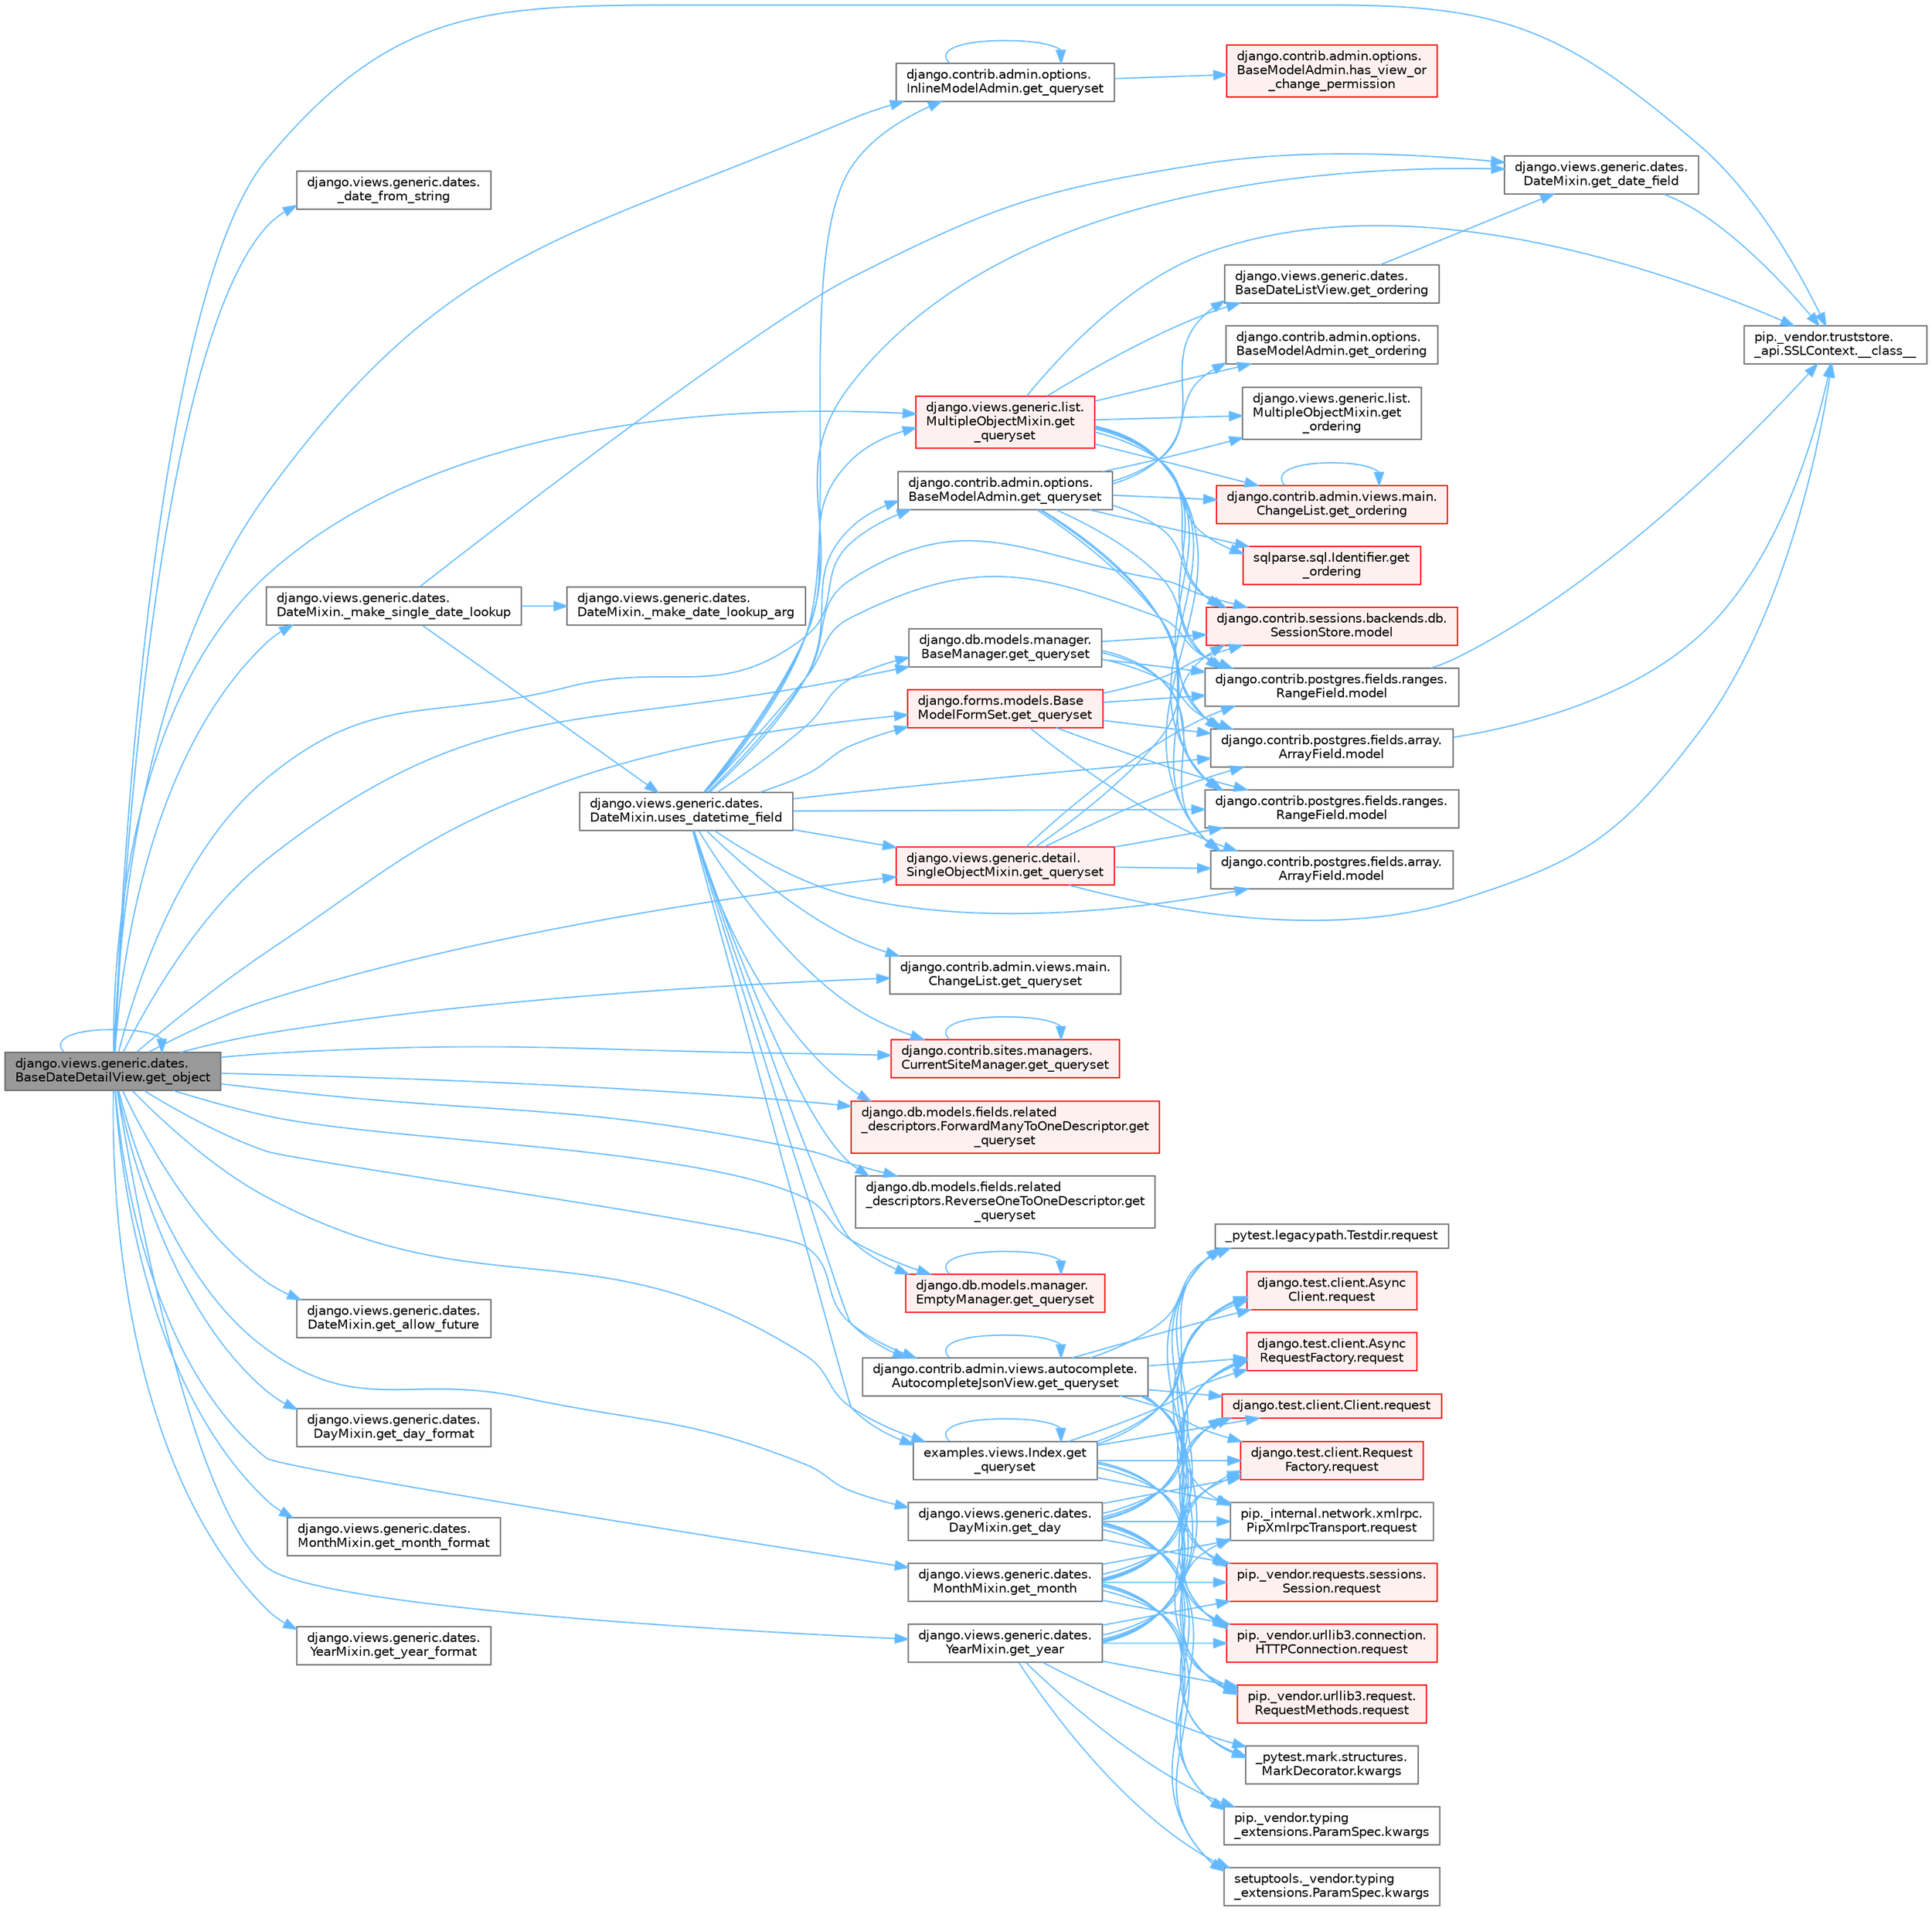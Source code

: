 digraph "django.views.generic.dates.BaseDateDetailView.get_object"
{
 // LATEX_PDF_SIZE
  bgcolor="transparent";
  edge [fontname=Helvetica,fontsize=10,labelfontname=Helvetica,labelfontsize=10];
  node [fontname=Helvetica,fontsize=10,shape=box,height=0.2,width=0.4];
  rankdir="LR";
  Node1 [id="Node000001",label="django.views.generic.dates.\lBaseDateDetailView.get_object",height=0.2,width=0.4,color="gray40", fillcolor="grey60", style="filled", fontcolor="black",tooltip=" "];
  Node1 -> Node2 [id="edge1_Node000001_Node000002",color="steelblue1",style="solid",tooltip=" "];
  Node2 [id="Node000002",label="pip._vendor.truststore.\l_api.SSLContext.__class__",height=0.2,width=0.4,color="grey40", fillcolor="white", style="filled",URL="$classpip_1_1__vendor_1_1truststore_1_1__api_1_1_s_s_l_context.html#a530861514f31eabaa3f513557d6e66de",tooltip=" "];
  Node1 -> Node3 [id="edge2_Node000001_Node000003",color="steelblue1",style="solid",tooltip=" "];
  Node3 [id="Node000003",label="django.views.generic.dates.\l_date_from_string",height=0.2,width=0.4,color="grey40", fillcolor="white", style="filled",URL="$namespacedjango_1_1views_1_1generic_1_1dates.html#a0f782cacbbe0293a4a4a092343b5ac5f",tooltip=" "];
  Node1 -> Node4 [id="edge3_Node000001_Node000004",color="steelblue1",style="solid",tooltip=" "];
  Node4 [id="Node000004",label="django.views.generic.dates.\lDateMixin._make_single_date_lookup",height=0.2,width=0.4,color="grey40", fillcolor="white", style="filled",URL="$classdjango_1_1views_1_1generic_1_1dates_1_1_date_mixin.html#ac17fc80d601666765dd9751d4b5e065d",tooltip=" "];
  Node4 -> Node5 [id="edge4_Node000004_Node000005",color="steelblue1",style="solid",tooltip=" "];
  Node5 [id="Node000005",label="django.views.generic.dates.\lDateMixin._make_date_lookup_arg",height=0.2,width=0.4,color="grey40", fillcolor="white", style="filled",URL="$classdjango_1_1views_1_1generic_1_1dates_1_1_date_mixin.html#aac7dd5ad67e178e80dd82a095f80b848",tooltip=" "];
  Node4 -> Node6 [id="edge5_Node000004_Node000006",color="steelblue1",style="solid",tooltip=" "];
  Node6 [id="Node000006",label="django.views.generic.dates.\lDateMixin.get_date_field",height=0.2,width=0.4,color="grey40", fillcolor="white", style="filled",URL="$classdjango_1_1views_1_1generic_1_1dates_1_1_date_mixin.html#a5effe594d56a85727190cc91ef894526",tooltip=" "];
  Node6 -> Node2 [id="edge6_Node000006_Node000002",color="steelblue1",style="solid",tooltip=" "];
  Node4 -> Node7 [id="edge7_Node000004_Node000007",color="steelblue1",style="solid",tooltip=" "];
  Node7 [id="Node000007",label="django.views.generic.dates.\lDateMixin.uses_datetime_field",height=0.2,width=0.4,color="grey40", fillcolor="white", style="filled",URL="$classdjango_1_1views_1_1generic_1_1dates_1_1_date_mixin.html#a1fb37f57858e32a16ec5b6328ae68adb",tooltip=" "];
  Node7 -> Node6 [id="edge8_Node000007_Node000006",color="steelblue1",style="solid",tooltip=" "];
  Node7 -> Node8 [id="edge9_Node000007_Node000008",color="steelblue1",style="solid",tooltip=" "];
  Node8 [id="Node000008",label="django.contrib.admin.options.\lBaseModelAdmin.get_queryset",height=0.2,width=0.4,color="grey40", fillcolor="white", style="filled",URL="$classdjango_1_1contrib_1_1admin_1_1options_1_1_base_model_admin.html#a785da85de69766ce5f736de0e4de80c5",tooltip=" "];
  Node8 -> Node9 [id="edge10_Node000008_Node000009",color="steelblue1",style="solid",tooltip=" "];
  Node9 [id="Node000009",label="django.contrib.admin.options.\lBaseModelAdmin.get_ordering",height=0.2,width=0.4,color="grey40", fillcolor="white", style="filled",URL="$classdjango_1_1contrib_1_1admin_1_1options_1_1_base_model_admin.html#a8b06248f6c601bed9bcfc951f653cb72",tooltip=" "];
  Node8 -> Node10 [id="edge11_Node000008_Node000010",color="steelblue1",style="solid",tooltip=" "];
  Node10 [id="Node000010",label="django.contrib.admin.views.main.\lChangeList.get_ordering",height=0.2,width=0.4,color="red", fillcolor="#FFF0F0", style="filled",URL="$classdjango_1_1contrib_1_1admin_1_1views_1_1main_1_1_change_list.html#a87413968b7e496bc20cdc428329a8f93",tooltip=" "];
  Node10 -> Node10 [id="edge12_Node000010_Node000010",color="steelblue1",style="solid",tooltip=" "];
  Node8 -> Node21 [id="edge13_Node000008_Node000021",color="steelblue1",style="solid",tooltip=" "];
  Node21 [id="Node000021",label="django.views.generic.dates.\lBaseDateListView.get_ordering",height=0.2,width=0.4,color="grey40", fillcolor="white", style="filled",URL="$classdjango_1_1views_1_1generic_1_1dates_1_1_base_date_list_view.html#a0ec2128f4273a0b80fa32b44d71725ea",tooltip=" "];
  Node21 -> Node6 [id="edge14_Node000021_Node000006",color="steelblue1",style="solid",tooltip=" "];
  Node8 -> Node22 [id="edge15_Node000008_Node000022",color="steelblue1",style="solid",tooltip=" "];
  Node22 [id="Node000022",label="django.views.generic.list.\lMultipleObjectMixin.get\l_ordering",height=0.2,width=0.4,color="grey40", fillcolor="white", style="filled",URL="$classdjango_1_1views_1_1generic_1_1list_1_1_multiple_object_mixin.html#a8ba6071eb9a7bab04795550b0a3628c6",tooltip=" "];
  Node8 -> Node23 [id="edge16_Node000008_Node000023",color="steelblue1",style="solid",tooltip=" "];
  Node23 [id="Node000023",label="sqlparse.sql.Identifier.get\l_ordering",height=0.2,width=0.4,color="red", fillcolor="#FFF0F0", style="filled",URL="$classsqlparse_1_1sql_1_1_identifier.html#a6e06ea438171fb096466ae06a2b2f69f",tooltip=" "];
  Node8 -> Node14 [id="edge17_Node000008_Node000014",color="steelblue1",style="solid",tooltip=" "];
  Node14 [id="Node000014",label="django.contrib.postgres.fields.array.\lArrayField.model",height=0.2,width=0.4,color="grey40", fillcolor="white", style="filled",URL="$classdjango_1_1contrib_1_1postgres_1_1fields_1_1array_1_1_array_field.html#a4402eef4c4784e00671c9f229481f4c1",tooltip=" "];
  Node14 -> Node2 [id="edge18_Node000014_Node000002",color="steelblue1",style="solid",tooltip=" "];
  Node8 -> Node15 [id="edge19_Node000008_Node000015",color="steelblue1",style="solid",tooltip=" "];
  Node15 [id="Node000015",label="django.contrib.postgres.fields.array.\lArrayField.model",height=0.2,width=0.4,color="grey40", fillcolor="white", style="filled",URL="$classdjango_1_1contrib_1_1postgres_1_1fields_1_1array_1_1_array_field.html#a50a2796de85f960ca282b56ef2d9446c",tooltip=" "];
  Node8 -> Node16 [id="edge20_Node000008_Node000016",color="steelblue1",style="solid",tooltip=" "];
  Node16 [id="Node000016",label="django.contrib.postgres.fields.ranges.\lRangeField.model",height=0.2,width=0.4,color="grey40", fillcolor="white", style="filled",URL="$classdjango_1_1contrib_1_1postgres_1_1fields_1_1ranges_1_1_range_field.html#aa38c2bbd1bad0c8f9b0315ee468867a2",tooltip=" "];
  Node16 -> Node2 [id="edge21_Node000016_Node000002",color="steelblue1",style="solid",tooltip=" "];
  Node8 -> Node17 [id="edge22_Node000008_Node000017",color="steelblue1",style="solid",tooltip=" "];
  Node17 [id="Node000017",label="django.contrib.postgres.fields.ranges.\lRangeField.model",height=0.2,width=0.4,color="grey40", fillcolor="white", style="filled",URL="$classdjango_1_1contrib_1_1postgres_1_1fields_1_1ranges_1_1_range_field.html#a91b36827f010affd1ff89569cf40d1af",tooltip=" "];
  Node8 -> Node18 [id="edge23_Node000008_Node000018",color="steelblue1",style="solid",tooltip=" "];
  Node18 [id="Node000018",label="django.contrib.sessions.backends.db.\lSessionStore.model",height=0.2,width=0.4,color="red", fillcolor="#FFF0F0", style="filled",URL="$classdjango_1_1contrib_1_1sessions_1_1backends_1_1db_1_1_session_store.html#af52cfb4371af389c8bd4a6780274c403",tooltip=" "];
  Node7 -> Node26 [id="edge24_Node000007_Node000026",color="steelblue1",style="solid",tooltip=" "];
  Node26 [id="Node000026",label="django.contrib.admin.options.\lInlineModelAdmin.get_queryset",height=0.2,width=0.4,color="grey40", fillcolor="white", style="filled",URL="$classdjango_1_1contrib_1_1admin_1_1options_1_1_inline_model_admin.html#a9248f5d82a336087e911b7ebc8729ffd",tooltip=" "];
  Node26 -> Node26 [id="edge25_Node000026_Node000026",color="steelblue1",style="solid",tooltip=" "];
  Node26 -> Node27 [id="edge26_Node000026_Node000027",color="steelblue1",style="solid",tooltip=" "];
  Node27 [id="Node000027",label="django.contrib.admin.options.\lBaseModelAdmin.has_view_or\l_change_permission",height=0.2,width=0.4,color="red", fillcolor="#FFF0F0", style="filled",URL="$classdjango_1_1contrib_1_1admin_1_1options_1_1_base_model_admin.html#a218c5fb68fadfcf6e8e49172ad1d317c",tooltip=" "];
  Node7 -> Node33 [id="edge27_Node000007_Node000033",color="steelblue1",style="solid",tooltip=" "];
  Node33 [id="Node000033",label="django.contrib.admin.views.autocomplete.\lAutocompleteJsonView.get_queryset",height=0.2,width=0.4,color="grey40", fillcolor="white", style="filled",URL="$classdjango_1_1contrib_1_1admin_1_1views_1_1autocomplete_1_1_autocomplete_json_view.html#a6eb5abbd3b2e8b252a4ce9ca2680f3d3",tooltip=" "];
  Node33 -> Node33 [id="edge28_Node000033_Node000033",color="steelblue1",style="solid",tooltip=" "];
  Node33 -> Node34 [id="edge29_Node000033_Node000034",color="steelblue1",style="solid",tooltip=" "];
  Node34 [id="Node000034",label="_pytest.legacypath.Testdir.request",height=0.2,width=0.4,color="grey40", fillcolor="white", style="filled",URL="$class__pytest_1_1legacypath_1_1_testdir.html#a0e10c900efcd764da85254119e4d64c4",tooltip=" "];
  Node33 -> Node35 [id="edge30_Node000033_Node000035",color="steelblue1",style="solid",tooltip=" "];
  Node35 [id="Node000035",label="django.test.client.Async\lClient.request",height=0.2,width=0.4,color="red", fillcolor="#FFF0F0", style="filled",URL="$classdjango_1_1test_1_1client_1_1_async_client.html#a891cc2f6b81dcf3583bbbde8d21a713a",tooltip=" "];
  Node33 -> Node37 [id="edge31_Node000033_Node000037",color="steelblue1",style="solid",tooltip=" "];
  Node37 [id="Node000037",label="django.test.client.Async\lRequestFactory.request",height=0.2,width=0.4,color="red", fillcolor="#FFF0F0", style="filled",URL="$classdjango_1_1test_1_1client_1_1_async_request_factory.html#aab026845547a4c2d9203b8710b90f6cd",tooltip=" "];
  Node33 -> Node38 [id="edge32_Node000033_Node000038",color="steelblue1",style="solid",tooltip=" "];
  Node38 [id="Node000038",label="django.test.client.Client.request",height=0.2,width=0.4,color="red", fillcolor="#FFF0F0", style="filled",URL="$classdjango_1_1test_1_1client_1_1_client.html#a2f51c5251142ab6503937051936e33fa",tooltip=" "];
  Node33 -> Node493 [id="edge33_Node000033_Node000493",color="steelblue1",style="solid",tooltip=" "];
  Node493 [id="Node000493",label="django.test.client.Request\lFactory.request",height=0.2,width=0.4,color="red", fillcolor="#FFF0F0", style="filled",URL="$classdjango_1_1test_1_1client_1_1_request_factory.html#adae411ab0df6839c5364b647e4dc63ad",tooltip=" "];
  Node33 -> Node494 [id="edge34_Node000033_Node000494",color="steelblue1",style="solid",tooltip=" "];
  Node494 [id="Node000494",label="pip._internal.network.xmlrpc.\lPipXmlrpcTransport.request",height=0.2,width=0.4,color="grey40", fillcolor="white", style="filled",URL="$classpip_1_1__internal_1_1network_1_1xmlrpc_1_1_pip_xmlrpc_transport.html#a91d1ed180fbf8bcc25f6747a72614c5f",tooltip=" "];
  Node33 -> Node495 [id="edge35_Node000033_Node000495",color="steelblue1",style="solid",tooltip=" "];
  Node495 [id="Node000495",label="pip._vendor.requests.sessions.\lSession.request",height=0.2,width=0.4,color="red", fillcolor="#FFF0F0", style="filled",URL="$classpip_1_1__vendor_1_1requests_1_1sessions_1_1_session.html#a3dddfa16e93faa1a1a553936d913482b",tooltip=" "];
  Node33 -> Node1011 [id="edge36_Node000033_Node001011",color="steelblue1",style="solid",tooltip=" "];
  Node1011 [id="Node001011",label="pip._vendor.urllib3.connection.\lHTTPConnection.request",height=0.2,width=0.4,color="red", fillcolor="#FFF0F0", style="filled",URL="$classpip_1_1__vendor_1_1urllib3_1_1connection_1_1_h_t_t_p_connection.html#a67e552c4d242e4169bdf7319269a417f",tooltip=" "];
  Node33 -> Node1013 [id="edge37_Node000033_Node001013",color="steelblue1",style="solid",tooltip=" "];
  Node1013 [id="Node001013",label="pip._vendor.urllib3.request.\lRequestMethods.request",height=0.2,width=0.4,color="red", fillcolor="#FFF0F0", style="filled",URL="$classpip_1_1__vendor_1_1urllib3_1_1request_1_1_request_methods.html#a73541f2f0edc7df7413b043e33c69e7f",tooltip=" "];
  Node7 -> Node2831 [id="edge38_Node000007_Node002831",color="steelblue1",style="solid",tooltip=" "];
  Node2831 [id="Node002831",label="django.contrib.admin.views.main.\lChangeList.get_queryset",height=0.2,width=0.4,color="grey40", fillcolor="white", style="filled",URL="$classdjango_1_1contrib_1_1admin_1_1views_1_1main_1_1_change_list.html#a269abeb8e01762183e40a5133a41151d",tooltip=" "];
  Node7 -> Node2832 [id="edge39_Node000007_Node002832",color="steelblue1",style="solid",tooltip=" "];
  Node2832 [id="Node002832",label="django.contrib.sites.managers.\lCurrentSiteManager.get_queryset",height=0.2,width=0.4,color="red", fillcolor="#FFF0F0", style="filled",URL="$classdjango_1_1contrib_1_1sites_1_1managers_1_1_current_site_manager.html#a1889434ddf70c93854e44489319c1a1f",tooltip=" "];
  Node2832 -> Node2832 [id="edge40_Node002832_Node002832",color="steelblue1",style="solid",tooltip=" "];
  Node7 -> Node2833 [id="edge41_Node000007_Node002833",color="steelblue1",style="solid",tooltip=" "];
  Node2833 [id="Node002833",label="django.db.models.fields.related\l_descriptors.ForwardManyToOneDescriptor.get\l_queryset",height=0.2,width=0.4,color="red", fillcolor="#FFF0F0", style="filled",URL="$classdjango_1_1db_1_1models_1_1fields_1_1related__descriptors_1_1_forward_many_to_one_descriptor.html#aac7cf3069f240b0e4553d803b419cf7d",tooltip=" "];
  Node7 -> Node2834 [id="edge42_Node000007_Node002834",color="steelblue1",style="solid",tooltip=" "];
  Node2834 [id="Node002834",label="django.db.models.fields.related\l_descriptors.ReverseOneToOneDescriptor.get\l_queryset",height=0.2,width=0.4,color="grey40", fillcolor="white", style="filled",URL="$classdjango_1_1db_1_1models_1_1fields_1_1related__descriptors_1_1_reverse_one_to_one_descriptor.html#a04bede0cb722d44ace129e00e85081a3",tooltip=" "];
  Node7 -> Node2835 [id="edge43_Node000007_Node002835",color="steelblue1",style="solid",tooltip=" "];
  Node2835 [id="Node002835",label="django.db.models.manager.\lBaseManager.get_queryset",height=0.2,width=0.4,color="grey40", fillcolor="white", style="filled",URL="$classdjango_1_1db_1_1models_1_1manager_1_1_base_manager.html#a358c9a085a30a278b31e784dac7a52ef",tooltip="PROXIES TO QUERYSET #."];
  Node2835 -> Node14 [id="edge44_Node002835_Node000014",color="steelblue1",style="solid",tooltip=" "];
  Node2835 -> Node15 [id="edge45_Node002835_Node000015",color="steelblue1",style="solid",tooltip=" "];
  Node2835 -> Node16 [id="edge46_Node002835_Node000016",color="steelblue1",style="solid",tooltip=" "];
  Node2835 -> Node17 [id="edge47_Node002835_Node000017",color="steelblue1",style="solid",tooltip=" "];
  Node2835 -> Node18 [id="edge48_Node002835_Node000018",color="steelblue1",style="solid",tooltip=" "];
  Node7 -> Node2836 [id="edge49_Node000007_Node002836",color="steelblue1",style="solid",tooltip=" "];
  Node2836 [id="Node002836",label="django.db.models.manager.\lEmptyManager.get_queryset",height=0.2,width=0.4,color="red", fillcolor="#FFF0F0", style="filled",URL="$classdjango_1_1db_1_1models_1_1manager_1_1_empty_manager.html#a2a2df8fcd071f937c6ee484d4ee1d539",tooltip=" "];
  Node2836 -> Node2836 [id="edge50_Node002836_Node002836",color="steelblue1",style="solid",tooltip=" "];
  Node7 -> Node2838 [id="edge51_Node000007_Node002838",color="steelblue1",style="solid",tooltip=" "];
  Node2838 [id="Node002838",label="django.forms.models.Base\lModelFormSet.get_queryset",height=0.2,width=0.4,color="red", fillcolor="#FFF0F0", style="filled",URL="$classdjango_1_1forms_1_1models_1_1_base_model_form_set.html#adbf92e8bd967e15a87f0fa40d2826143",tooltip=" "];
  Node2838 -> Node14 [id="edge52_Node002838_Node000014",color="steelblue1",style="solid",tooltip=" "];
  Node2838 -> Node15 [id="edge53_Node002838_Node000015",color="steelblue1",style="solid",tooltip=" "];
  Node2838 -> Node16 [id="edge54_Node002838_Node000016",color="steelblue1",style="solid",tooltip=" "];
  Node2838 -> Node17 [id="edge55_Node002838_Node000017",color="steelblue1",style="solid",tooltip=" "];
  Node2838 -> Node18 [id="edge56_Node002838_Node000018",color="steelblue1",style="solid",tooltip=" "];
  Node7 -> Node2839 [id="edge57_Node000007_Node002839",color="steelblue1",style="solid",tooltip=" "];
  Node2839 [id="Node002839",label="django.views.generic.detail.\lSingleObjectMixin.get_queryset",height=0.2,width=0.4,color="red", fillcolor="#FFF0F0", style="filled",URL="$classdjango_1_1views_1_1generic_1_1detail_1_1_single_object_mixin.html#a29e41db704214851315dd3e87c4d843e",tooltip=" "];
  Node2839 -> Node2 [id="edge58_Node002839_Node000002",color="steelblue1",style="solid",tooltip=" "];
  Node2839 -> Node14 [id="edge59_Node002839_Node000014",color="steelblue1",style="solid",tooltip=" "];
  Node2839 -> Node15 [id="edge60_Node002839_Node000015",color="steelblue1",style="solid",tooltip=" "];
  Node2839 -> Node16 [id="edge61_Node002839_Node000016",color="steelblue1",style="solid",tooltip=" "];
  Node2839 -> Node17 [id="edge62_Node002839_Node000017",color="steelblue1",style="solid",tooltip=" "];
  Node2839 -> Node18 [id="edge63_Node002839_Node000018",color="steelblue1",style="solid",tooltip=" "];
  Node7 -> Node2840 [id="edge64_Node000007_Node002840",color="steelblue1",style="solid",tooltip=" "];
  Node2840 [id="Node002840",label="django.views.generic.list.\lMultipleObjectMixin.get\l_queryset",height=0.2,width=0.4,color="red", fillcolor="#FFF0F0", style="filled",URL="$classdjango_1_1views_1_1generic_1_1list_1_1_multiple_object_mixin.html#a7ceb7f310a7a0d7fedfb90f1f2b5c226",tooltip=" "];
  Node2840 -> Node2 [id="edge65_Node002840_Node000002",color="steelblue1",style="solid",tooltip=" "];
  Node2840 -> Node9 [id="edge66_Node002840_Node000009",color="steelblue1",style="solid",tooltip=" "];
  Node2840 -> Node10 [id="edge67_Node002840_Node000010",color="steelblue1",style="solid",tooltip=" "];
  Node2840 -> Node21 [id="edge68_Node002840_Node000021",color="steelblue1",style="solid",tooltip=" "];
  Node2840 -> Node22 [id="edge69_Node002840_Node000022",color="steelblue1",style="solid",tooltip=" "];
  Node2840 -> Node23 [id="edge70_Node002840_Node000023",color="steelblue1",style="solid",tooltip=" "];
  Node2840 -> Node14 [id="edge71_Node002840_Node000014",color="steelblue1",style="solid",tooltip=" "];
  Node2840 -> Node15 [id="edge72_Node002840_Node000015",color="steelblue1",style="solid",tooltip=" "];
  Node2840 -> Node16 [id="edge73_Node002840_Node000016",color="steelblue1",style="solid",tooltip=" "];
  Node2840 -> Node17 [id="edge74_Node002840_Node000017",color="steelblue1",style="solid",tooltip=" "];
  Node2840 -> Node18 [id="edge75_Node002840_Node000018",color="steelblue1",style="solid",tooltip=" "];
  Node7 -> Node2841 [id="edge76_Node000007_Node002841",color="steelblue1",style="solid",tooltip=" "];
  Node2841 [id="Node002841",label="examples.views.Index.get\l_queryset",height=0.2,width=0.4,color="grey40", fillcolor="white", style="filled",URL="$classexamples_1_1views_1_1_index.html#a288026bb9059b37dca786922296dfcd3",tooltip=" "];
  Node2841 -> Node2841 [id="edge77_Node002841_Node002841",color="steelblue1",style="solid",tooltip=" "];
  Node2841 -> Node34 [id="edge78_Node002841_Node000034",color="steelblue1",style="solid",tooltip=" "];
  Node2841 -> Node35 [id="edge79_Node002841_Node000035",color="steelblue1",style="solid",tooltip=" "];
  Node2841 -> Node37 [id="edge80_Node002841_Node000037",color="steelblue1",style="solid",tooltip=" "];
  Node2841 -> Node38 [id="edge81_Node002841_Node000038",color="steelblue1",style="solid",tooltip=" "];
  Node2841 -> Node493 [id="edge82_Node002841_Node000493",color="steelblue1",style="solid",tooltip=" "];
  Node2841 -> Node494 [id="edge83_Node002841_Node000494",color="steelblue1",style="solid",tooltip=" "];
  Node2841 -> Node495 [id="edge84_Node002841_Node000495",color="steelblue1",style="solid",tooltip=" "];
  Node2841 -> Node1011 [id="edge85_Node002841_Node001011",color="steelblue1",style="solid",tooltip=" "];
  Node2841 -> Node1013 [id="edge86_Node002841_Node001013",color="steelblue1",style="solid",tooltip=" "];
  Node7 -> Node14 [id="edge87_Node000007_Node000014",color="steelblue1",style="solid",tooltip=" "];
  Node7 -> Node15 [id="edge88_Node000007_Node000015",color="steelblue1",style="solid",tooltip=" "];
  Node7 -> Node16 [id="edge89_Node000007_Node000016",color="steelblue1",style="solid",tooltip=" "];
  Node7 -> Node17 [id="edge90_Node000007_Node000017",color="steelblue1",style="solid",tooltip=" "];
  Node7 -> Node18 [id="edge91_Node000007_Node000018",color="steelblue1",style="solid",tooltip=" "];
  Node1 -> Node4530 [id="edge92_Node000001_Node004530",color="steelblue1",style="solid",tooltip=" "];
  Node4530 [id="Node004530",label="django.views.generic.dates.\lDateMixin.get_allow_future",height=0.2,width=0.4,color="grey40", fillcolor="white", style="filled",URL="$classdjango_1_1views_1_1generic_1_1dates_1_1_date_mixin.html#a51b9feb091392d6570890a63779c1e6b",tooltip=" "];
  Node1 -> Node4531 [id="edge93_Node000001_Node004531",color="steelblue1",style="solid",tooltip=" "];
  Node4531 [id="Node004531",label="django.views.generic.dates.\lDayMixin.get_day",height=0.2,width=0.4,color="grey40", fillcolor="white", style="filled",URL="$classdjango_1_1views_1_1generic_1_1dates_1_1_day_mixin.html#a410db285b705518118df478a63fc572a",tooltip=" "];
  Node4531 -> Node818 [id="edge94_Node004531_Node000818",color="steelblue1",style="solid",tooltip=" "];
  Node818 [id="Node000818",label="_pytest.mark.structures.\lMarkDecorator.kwargs",height=0.2,width=0.4,color="grey40", fillcolor="white", style="filled",URL="$class__pytest_1_1mark_1_1structures_1_1_mark_decorator.html#a07868e83e39f7b31121b611e3627a77c",tooltip=" "];
  Node4531 -> Node819 [id="edge95_Node004531_Node000819",color="steelblue1",style="solid",tooltip=" "];
  Node819 [id="Node000819",label="pip._vendor.typing\l_extensions.ParamSpec.kwargs",height=0.2,width=0.4,color="grey40", fillcolor="white", style="filled",URL="$classpip_1_1__vendor_1_1typing__extensions_1_1_param_spec.html#a7533d6714916929b5b3c9ba8f94f1f90",tooltip=" "];
  Node4531 -> Node820 [id="edge96_Node004531_Node000820",color="steelblue1",style="solid",tooltip=" "];
  Node820 [id="Node000820",label="setuptools._vendor.typing\l_extensions.ParamSpec.kwargs",height=0.2,width=0.4,color="grey40", fillcolor="white", style="filled",URL="$classsetuptools_1_1__vendor_1_1typing__extensions_1_1_param_spec.html#a3ffadc8575bdbfca5ad02298256b6213",tooltip=" "];
  Node4531 -> Node34 [id="edge97_Node004531_Node000034",color="steelblue1",style="solid",tooltip=" "];
  Node4531 -> Node35 [id="edge98_Node004531_Node000035",color="steelblue1",style="solid",tooltip=" "];
  Node4531 -> Node37 [id="edge99_Node004531_Node000037",color="steelblue1",style="solid",tooltip=" "];
  Node4531 -> Node38 [id="edge100_Node004531_Node000038",color="steelblue1",style="solid",tooltip=" "];
  Node4531 -> Node493 [id="edge101_Node004531_Node000493",color="steelblue1",style="solid",tooltip=" "];
  Node4531 -> Node494 [id="edge102_Node004531_Node000494",color="steelblue1",style="solid",tooltip=" "];
  Node4531 -> Node495 [id="edge103_Node004531_Node000495",color="steelblue1",style="solid",tooltip=" "];
  Node4531 -> Node1011 [id="edge104_Node004531_Node001011",color="steelblue1",style="solid",tooltip=" "];
  Node4531 -> Node1013 [id="edge105_Node004531_Node001013",color="steelblue1",style="solid",tooltip=" "];
  Node1 -> Node4532 [id="edge106_Node000001_Node004532",color="steelblue1",style="solid",tooltip=" "];
  Node4532 [id="Node004532",label="django.views.generic.dates.\lDayMixin.get_day_format",height=0.2,width=0.4,color="grey40", fillcolor="white", style="filled",URL="$classdjango_1_1views_1_1generic_1_1dates_1_1_day_mixin.html#aaf4335b347fbca8eb579d231442a64b7",tooltip=" "];
  Node1 -> Node4533 [id="edge107_Node000001_Node004533",color="steelblue1",style="solid",tooltip=" "];
  Node4533 [id="Node004533",label="django.views.generic.dates.\lMonthMixin.get_month",height=0.2,width=0.4,color="grey40", fillcolor="white", style="filled",URL="$classdjango_1_1views_1_1generic_1_1dates_1_1_month_mixin.html#add54a3d80358c6e643ac264d97d4f2a7",tooltip=" "];
  Node4533 -> Node818 [id="edge108_Node004533_Node000818",color="steelblue1",style="solid",tooltip=" "];
  Node4533 -> Node819 [id="edge109_Node004533_Node000819",color="steelblue1",style="solid",tooltip=" "];
  Node4533 -> Node820 [id="edge110_Node004533_Node000820",color="steelblue1",style="solid",tooltip=" "];
  Node4533 -> Node34 [id="edge111_Node004533_Node000034",color="steelblue1",style="solid",tooltip=" "];
  Node4533 -> Node35 [id="edge112_Node004533_Node000035",color="steelblue1",style="solid",tooltip=" "];
  Node4533 -> Node37 [id="edge113_Node004533_Node000037",color="steelblue1",style="solid",tooltip=" "];
  Node4533 -> Node38 [id="edge114_Node004533_Node000038",color="steelblue1",style="solid",tooltip=" "];
  Node4533 -> Node493 [id="edge115_Node004533_Node000493",color="steelblue1",style="solid",tooltip=" "];
  Node4533 -> Node494 [id="edge116_Node004533_Node000494",color="steelblue1",style="solid",tooltip=" "];
  Node4533 -> Node495 [id="edge117_Node004533_Node000495",color="steelblue1",style="solid",tooltip=" "];
  Node4533 -> Node1011 [id="edge118_Node004533_Node001011",color="steelblue1",style="solid",tooltip=" "];
  Node4533 -> Node1013 [id="edge119_Node004533_Node001013",color="steelblue1",style="solid",tooltip=" "];
  Node1 -> Node4534 [id="edge120_Node000001_Node004534",color="steelblue1",style="solid",tooltip=" "];
  Node4534 [id="Node004534",label="django.views.generic.dates.\lMonthMixin.get_month_format",height=0.2,width=0.4,color="grey40", fillcolor="white", style="filled",URL="$classdjango_1_1views_1_1generic_1_1dates_1_1_month_mixin.html#ae027130c2f4572bc54d023862743548e",tooltip=" "];
  Node1 -> Node1 [id="edge121_Node000001_Node000001",color="steelblue1",style="solid",tooltip=" "];
  Node1 -> Node8 [id="edge122_Node000001_Node000008",color="steelblue1",style="solid",tooltip=" "];
  Node1 -> Node26 [id="edge123_Node000001_Node000026",color="steelblue1",style="solid",tooltip=" "];
  Node1 -> Node33 [id="edge124_Node000001_Node000033",color="steelblue1",style="solid",tooltip=" "];
  Node1 -> Node2831 [id="edge125_Node000001_Node002831",color="steelblue1",style="solid",tooltip=" "];
  Node1 -> Node2832 [id="edge126_Node000001_Node002832",color="steelblue1",style="solid",tooltip=" "];
  Node1 -> Node2833 [id="edge127_Node000001_Node002833",color="steelblue1",style="solid",tooltip=" "];
  Node1 -> Node2834 [id="edge128_Node000001_Node002834",color="steelblue1",style="solid",tooltip=" "];
  Node1 -> Node2835 [id="edge129_Node000001_Node002835",color="steelblue1",style="solid",tooltip=" "];
  Node1 -> Node2836 [id="edge130_Node000001_Node002836",color="steelblue1",style="solid",tooltip=" "];
  Node1 -> Node2838 [id="edge131_Node000001_Node002838",color="steelblue1",style="solid",tooltip=" "];
  Node1 -> Node2839 [id="edge132_Node000001_Node002839",color="steelblue1",style="solid",tooltip=" "];
  Node1 -> Node2840 [id="edge133_Node000001_Node002840",color="steelblue1",style="solid",tooltip=" "];
  Node1 -> Node2841 [id="edge134_Node000001_Node002841",color="steelblue1",style="solid",tooltip=" "];
  Node1 -> Node4535 [id="edge135_Node000001_Node004535",color="steelblue1",style="solid",tooltip=" "];
  Node4535 [id="Node004535",label="django.views.generic.dates.\lYearMixin.get_year",height=0.2,width=0.4,color="grey40", fillcolor="white", style="filled",URL="$classdjango_1_1views_1_1generic_1_1dates_1_1_year_mixin.html#a6e2e940e9853d71a94d5a41b71262ca3",tooltip=" "];
  Node4535 -> Node818 [id="edge136_Node004535_Node000818",color="steelblue1",style="solid",tooltip=" "];
  Node4535 -> Node819 [id="edge137_Node004535_Node000819",color="steelblue1",style="solid",tooltip=" "];
  Node4535 -> Node820 [id="edge138_Node004535_Node000820",color="steelblue1",style="solid",tooltip=" "];
  Node4535 -> Node34 [id="edge139_Node004535_Node000034",color="steelblue1",style="solid",tooltip=" "];
  Node4535 -> Node35 [id="edge140_Node004535_Node000035",color="steelblue1",style="solid",tooltip=" "];
  Node4535 -> Node37 [id="edge141_Node004535_Node000037",color="steelblue1",style="solid",tooltip=" "];
  Node4535 -> Node38 [id="edge142_Node004535_Node000038",color="steelblue1",style="solid",tooltip=" "];
  Node4535 -> Node493 [id="edge143_Node004535_Node000493",color="steelblue1",style="solid",tooltip=" "];
  Node4535 -> Node494 [id="edge144_Node004535_Node000494",color="steelblue1",style="solid",tooltip=" "];
  Node4535 -> Node495 [id="edge145_Node004535_Node000495",color="steelblue1",style="solid",tooltip=" "];
  Node4535 -> Node1011 [id="edge146_Node004535_Node001011",color="steelblue1",style="solid",tooltip=" "];
  Node4535 -> Node1013 [id="edge147_Node004535_Node001013",color="steelblue1",style="solid",tooltip=" "];
  Node1 -> Node4536 [id="edge148_Node000001_Node004536",color="steelblue1",style="solid",tooltip=" "];
  Node4536 [id="Node004536",label="django.views.generic.dates.\lYearMixin.get_year_format",height=0.2,width=0.4,color="grey40", fillcolor="white", style="filled",URL="$classdjango_1_1views_1_1generic_1_1dates_1_1_year_mixin.html#a20170452710ca941db36bdc90b490e50",tooltip=" "];
}
